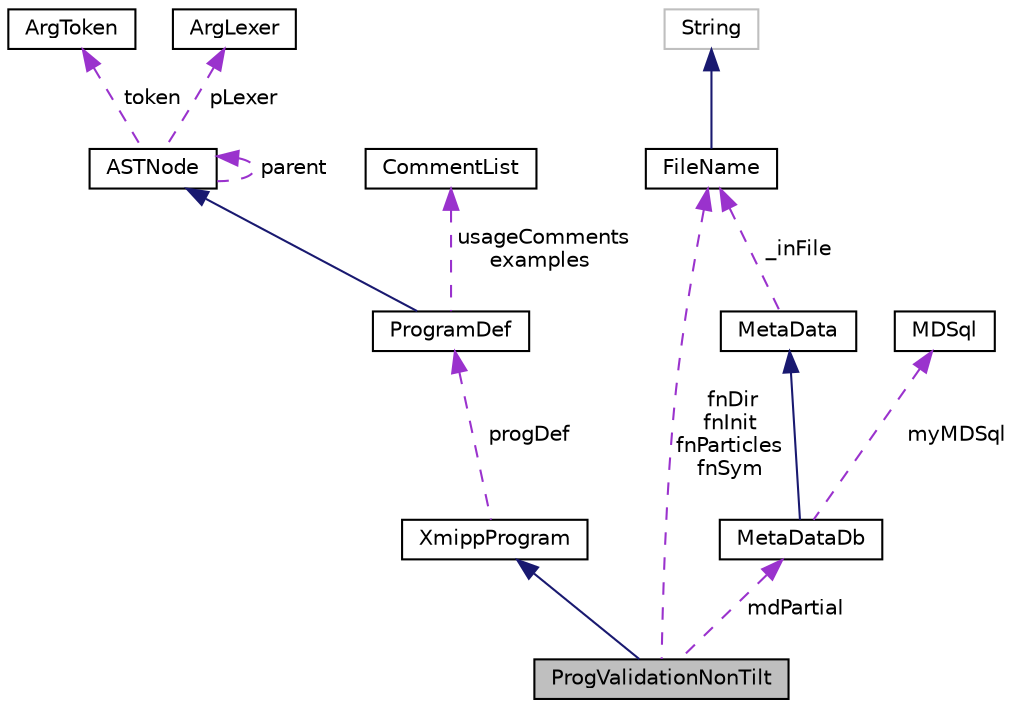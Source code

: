 digraph "ProgValidationNonTilt"
{
  edge [fontname="Helvetica",fontsize="10",labelfontname="Helvetica",labelfontsize="10"];
  node [fontname="Helvetica",fontsize="10",shape=record];
  Node3 [label="ProgValidationNonTilt",height=0.2,width=0.4,color="black", fillcolor="grey75", style="filled", fontcolor="black"];
  Node4 -> Node3 [dir="back",color="midnightblue",fontsize="10",style="solid",fontname="Helvetica"];
  Node4 [label="XmippProgram",height=0.2,width=0.4,color="black", fillcolor="white", style="filled",URL="$classXmippProgram.html"];
  Node5 -> Node4 [dir="back",color="darkorchid3",fontsize="10",style="dashed",label=" progDef" ,fontname="Helvetica"];
  Node5 [label="ProgramDef",height=0.2,width=0.4,color="black", fillcolor="white", style="filled",URL="$classProgramDef.html"];
  Node6 -> Node5 [dir="back",color="midnightblue",fontsize="10",style="solid",fontname="Helvetica"];
  Node6 [label="ASTNode",height=0.2,width=0.4,color="black", fillcolor="white", style="filled",URL="$classASTNode.html"];
  Node7 -> Node6 [dir="back",color="darkorchid3",fontsize="10",style="dashed",label=" token" ,fontname="Helvetica"];
  Node7 [label="ArgToken",height=0.2,width=0.4,color="black", fillcolor="white", style="filled",URL="$classArgToken.html"];
  Node8 -> Node6 [dir="back",color="darkorchid3",fontsize="10",style="dashed",label=" pLexer" ,fontname="Helvetica"];
  Node8 [label="ArgLexer",height=0.2,width=0.4,color="black", fillcolor="white", style="filled",URL="$classArgLexer.html"];
  Node6 -> Node6 [dir="back",color="darkorchid3",fontsize="10",style="dashed",label=" parent" ,fontname="Helvetica"];
  Node9 -> Node5 [dir="back",color="darkorchid3",fontsize="10",style="dashed",label=" usageComments\nexamples" ,fontname="Helvetica"];
  Node9 [label="CommentList",height=0.2,width=0.4,color="black", fillcolor="white", style="filled",URL="$classCommentList.html"];
  Node10 -> Node3 [dir="back",color="darkorchid3",fontsize="10",style="dashed",label=" mdPartial" ,fontname="Helvetica"];
  Node10 [label="MetaDataDb",height=0.2,width=0.4,color="black", fillcolor="white", style="filled",URL="$classMetaDataDb.html"];
  Node11 -> Node10 [dir="back",color="midnightblue",fontsize="10",style="solid",fontname="Helvetica"];
  Node11 [label="MetaData",height=0.2,width=0.4,color="black", fillcolor="white", style="filled",URL="$classMetaData.html"];
  Node12 -> Node11 [dir="back",color="darkorchid3",fontsize="10",style="dashed",label=" _inFile" ,fontname="Helvetica"];
  Node12 [label="FileName",height=0.2,width=0.4,color="black", fillcolor="white", style="filled",URL="$classFileName.html"];
  Node13 -> Node12 [dir="back",color="midnightblue",fontsize="10",style="solid",fontname="Helvetica"];
  Node13 [label="String",height=0.2,width=0.4,color="grey75", fillcolor="white", style="filled"];
  Node14 -> Node10 [dir="back",color="darkorchid3",fontsize="10",style="dashed",label=" myMDSql" ,fontname="Helvetica"];
  Node14 [label="MDSql",height=0.2,width=0.4,color="black", fillcolor="white", style="filled",URL="$classMDSql.html"];
  Node12 -> Node3 [dir="back",color="darkorchid3",fontsize="10",style="dashed",label=" fnDir\nfnInit\nfnParticles\nfnSym" ,fontname="Helvetica"];
}
